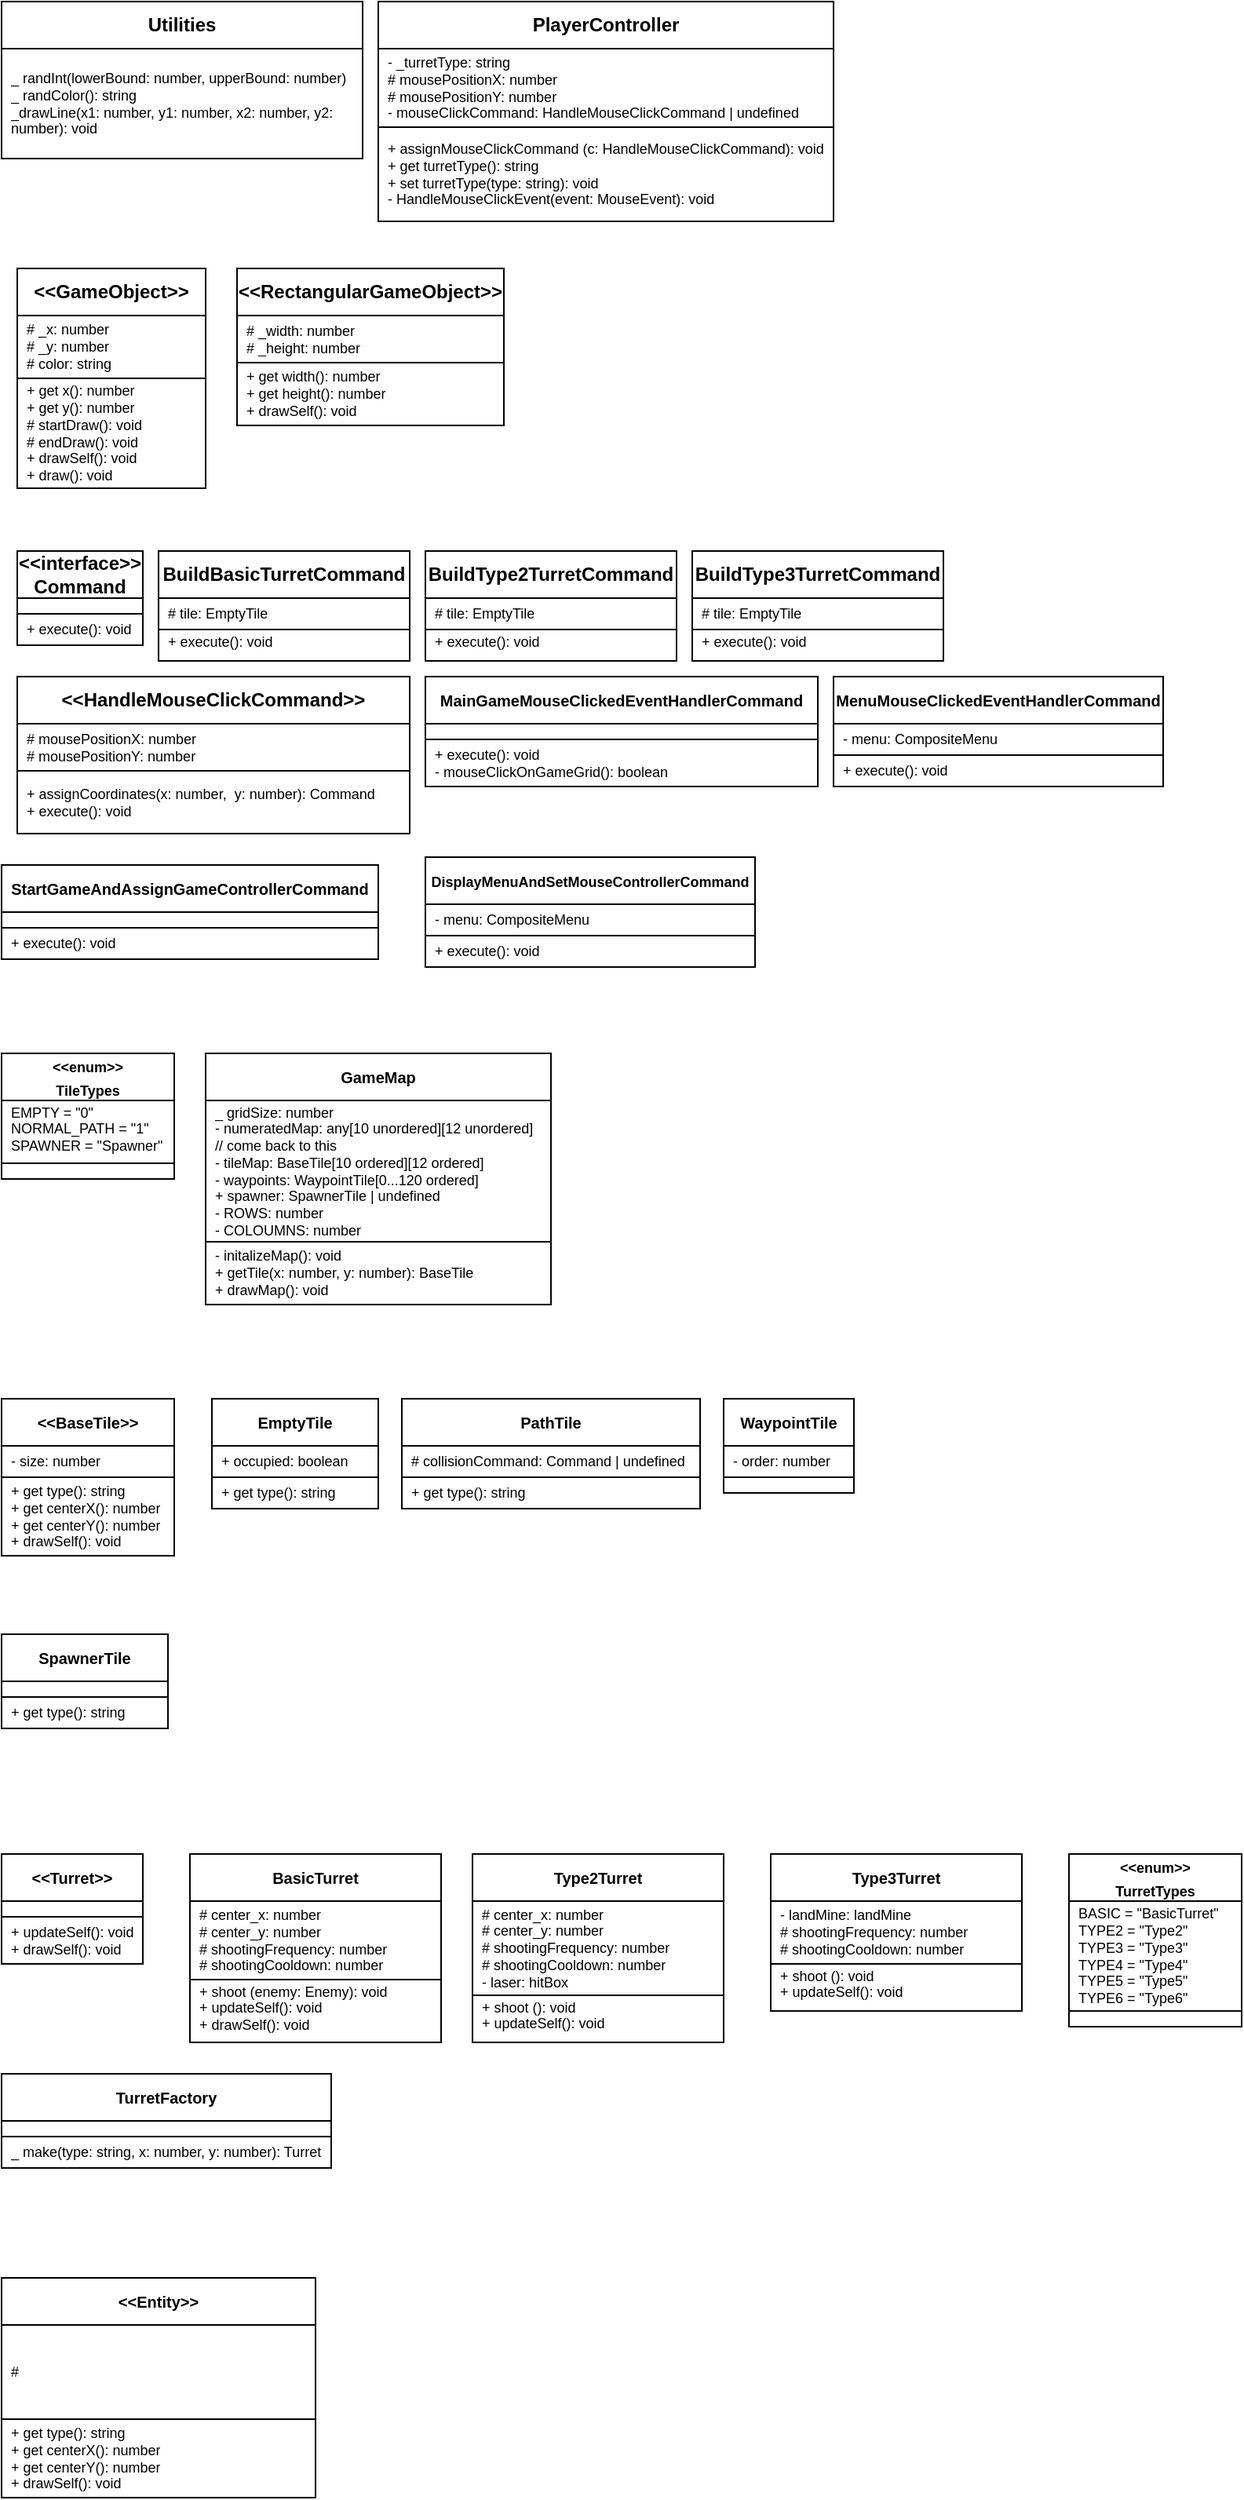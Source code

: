 <mxfile version="24.4.13" type="github">
  <diagram id="C5RBs43oDa-KdzZeNtuy" name="Page-1">
    <mxGraphModel dx="499" dy="335" grid="1" gridSize="10" guides="1" tooltips="1" connect="1" arrows="1" fold="1" page="1" pageScale="1" pageWidth="827" pageHeight="1169" math="0" shadow="0">
      <root>
        <mxCell id="WIyWlLk6GJQsqaUBKTNV-0" />
        <mxCell id="WIyWlLk6GJQsqaUBKTNV-1" parent="WIyWlLk6GJQsqaUBKTNV-0" />
        <mxCell id="nmplx2eTbTqheiYbTbKr-4" value="&lt;b&gt;Utilities&lt;/b&gt;" style="swimlane;fontStyle=0;childLayout=stackLayout;horizontal=1;startSize=30;horizontalStack=0;resizeParent=1;resizeParentMax=0;resizeLast=0;collapsible=1;marginBottom=0;whiteSpace=wrap;html=1;" parent="WIyWlLk6GJQsqaUBKTNV-1" vertex="1">
          <mxGeometry x="10" y="20" width="230" height="100" as="geometry" />
        </mxCell>
        <mxCell id="nmplx2eTbTqheiYbTbKr-5" value="&lt;font style=&quot;font-size: 9px;&quot;&gt;_ randInt(lowerBound: number, upperBound: number)&lt;/font&gt;&lt;div style=&quot;font-size: 9px;&quot;&gt;&lt;span style=&quot;background-color: initial;&quot;&gt;_ randColor(): string&lt;/span&gt;&lt;br&gt;&lt;/div&gt;&lt;div style=&quot;font-size: 9px;&quot;&gt;&lt;span style=&quot;background-color: initial;&quot;&gt;_drawLine(x1: number, y1: number, x2: number, y2: number): void&lt;/span&gt;&lt;br&gt;&lt;/div&gt;" style="text;strokeColor=default;fillColor=none;align=left;verticalAlign=middle;spacingLeft=4;spacingRight=4;overflow=hidden;points=[[0,0.5],[1,0.5]];portConstraint=eastwest;rotatable=0;whiteSpace=wrap;html=1;fontSize=9;" parent="nmplx2eTbTqheiYbTbKr-4" vertex="1">
          <mxGeometry y="30" width="230" height="70" as="geometry" />
        </mxCell>
        <mxCell id="m4h3JnIYARC9iQP8_ybU-0" value="&lt;b&gt;PlayerController&lt;/b&gt;" style="swimlane;fontStyle=0;childLayout=stackLayout;horizontal=1;startSize=30;horizontalStack=0;resizeParent=1;resizeParentMax=0;resizeLast=0;collapsible=1;marginBottom=0;whiteSpace=wrap;html=1;" parent="WIyWlLk6GJQsqaUBKTNV-1" vertex="1">
          <mxGeometry x="250" y="20" width="290" height="140" as="geometry" />
        </mxCell>
        <mxCell id="m4h3JnIYARC9iQP8_ybU-1" value="&lt;font style=&quot;font-size: 9px;&quot;&gt;- _turretType: string&lt;/font&gt;&lt;div style=&quot;font-size: 9px;&quot;&gt;&lt;span style=&quot;background-color: initial;&quot;&gt;# mousePositionX: number&lt;/span&gt;&lt;br&gt;&lt;/div&gt;&lt;div style=&quot;font-size: 9px;&quot;&gt;&lt;span style=&quot;background-color: initial;&quot;&gt;# mousePositionY: number&lt;/span&gt;&lt;br&gt;&lt;/div&gt;&lt;div style=&quot;font-size: 9px;&quot;&gt;&lt;span style=&quot;background-color: initial;&quot;&gt;- mouseClickCommand: HandleMouseClickCommand | undefined&lt;/span&gt;&lt;br&gt;&lt;/div&gt;" style="text;strokeColor=default;fillColor=none;align=left;verticalAlign=middle;spacingLeft=4;spacingRight=4;overflow=hidden;points=[[0,0.5],[1,0.5]];portConstraint=eastwest;rotatable=0;whiteSpace=wrap;html=1;fontSize=9;" parent="m4h3JnIYARC9iQP8_ybU-0" vertex="1">
          <mxGeometry y="30" width="290" height="50" as="geometry" />
        </mxCell>
        <mxCell id="m4h3JnIYARC9iQP8_ybU-2" value="+ assignMouseClickCommand (c: HandleMouseClickCommand): void&lt;div&gt;&lt;span style=&quot;background-color: initial;&quot;&gt;+ get turretType(): string&lt;/span&gt;&lt;br&gt;&lt;/div&gt;&lt;div&gt;+ set turretType(type: string): void&lt;/div&gt;&lt;div&gt;- HandleMouseClickEvent(event: MouseEvent): void&lt;/div&gt;" style="text;strokeColor=none;fillColor=none;align=left;verticalAlign=middle;spacingLeft=4;spacingRight=4;overflow=hidden;points=[[0,0.5],[1,0.5]];portConstraint=eastwest;rotatable=0;whiteSpace=wrap;html=1;fontSize=9;" parent="m4h3JnIYARC9iQP8_ybU-0" vertex="1">
          <mxGeometry y="80" width="290" height="60" as="geometry" />
        </mxCell>
        <mxCell id="m4h3JnIYARC9iQP8_ybU-4" value="&lt;b&gt;&amp;lt;&amp;lt;GameObject&amp;gt;&amp;gt;&lt;/b&gt;" style="swimlane;fontStyle=0;childLayout=stackLayout;horizontal=1;startSize=30;horizontalStack=0;resizeParent=1;resizeParentMax=0;resizeLast=0;collapsible=1;marginBottom=0;whiteSpace=wrap;html=1;" parent="WIyWlLk6GJQsqaUBKTNV-1" vertex="1">
          <mxGeometry x="20" y="190" width="120" height="140" as="geometry" />
        </mxCell>
        <mxCell id="m4h3JnIYARC9iQP8_ybU-5" value="&lt;div style=&quot;font-size: 9px;&quot;&gt;# _x: number&lt;/div&gt;&lt;div style=&quot;font-size: 9px;&quot;&gt;# _y: number&lt;/div&gt;&lt;div style=&quot;font-size: 9px;&quot;&gt;# color: string&lt;/div&gt;" style="text;strokeColor=default;fillColor=none;align=left;verticalAlign=middle;spacingLeft=4;spacingRight=4;overflow=hidden;points=[[0,0.5],[1,0.5]];portConstraint=eastwest;rotatable=0;whiteSpace=wrap;html=1;fontSize=9;" parent="m4h3JnIYARC9iQP8_ybU-4" vertex="1">
          <mxGeometry y="30" width="120" height="40" as="geometry" />
        </mxCell>
        <mxCell id="m4h3JnIYARC9iQP8_ybU-6" value="+ get x(): number&lt;div&gt;+ get y(): number&lt;/div&gt;&lt;div&gt;# startDraw(): void&lt;/div&gt;&lt;div&gt;# endDraw(): void&lt;/div&gt;&lt;div&gt;+ drawSelf(): void&lt;/div&gt;&lt;div&gt;+ draw(): void&lt;/div&gt;" style="text;strokeColor=none;fillColor=none;align=left;verticalAlign=middle;spacingLeft=4;spacingRight=4;overflow=hidden;points=[[0,0.5],[1,0.5]];portConstraint=eastwest;rotatable=0;whiteSpace=wrap;html=1;fontSize=9;" parent="m4h3JnIYARC9iQP8_ybU-4" vertex="1">
          <mxGeometry y="70" width="120" height="70" as="geometry" />
        </mxCell>
        <mxCell id="m4h3JnIYARC9iQP8_ybU-7" value="&lt;b&gt;&amp;lt;&amp;lt;RectangularGameObject&amp;gt;&amp;gt;&lt;/b&gt;" style="swimlane;fontStyle=0;childLayout=stackLayout;horizontal=1;startSize=30;horizontalStack=0;resizeParent=1;resizeParentMax=0;resizeLast=0;collapsible=1;marginBottom=0;whiteSpace=wrap;html=1;" parent="WIyWlLk6GJQsqaUBKTNV-1" vertex="1">
          <mxGeometry x="160" y="190" width="170" height="100" as="geometry" />
        </mxCell>
        <mxCell id="m4h3JnIYARC9iQP8_ybU-8" value="&lt;div style=&quot;font-size: 9px;&quot;&gt;&lt;span style=&quot;background-color: initial;&quot;&gt;# _width: number&lt;/span&gt;&lt;br&gt;&lt;/div&gt;&lt;div style=&quot;font-size: 9px;&quot;&gt;# _height: number&lt;/div&gt;" style="text;strokeColor=default;fillColor=none;align=left;verticalAlign=middle;spacingLeft=4;spacingRight=4;overflow=hidden;points=[[0,0.5],[1,0.5]];portConstraint=eastwest;rotatable=0;whiteSpace=wrap;html=1;fontSize=9;" parent="m4h3JnIYARC9iQP8_ybU-7" vertex="1">
          <mxGeometry y="30" width="170" height="30" as="geometry" />
        </mxCell>
        <mxCell id="m4h3JnIYARC9iQP8_ybU-9" value="+ get width(): number&lt;div&gt;+ get height(): number&lt;/div&gt;&lt;div&gt;+ drawSelf(): void&lt;/div&gt;" style="text;strokeColor=none;fillColor=none;align=left;verticalAlign=middle;spacingLeft=4;spacingRight=4;overflow=hidden;points=[[0,0.5],[1,0.5]];portConstraint=eastwest;rotatable=0;whiteSpace=wrap;html=1;fontSize=9;" parent="m4h3JnIYARC9iQP8_ybU-7" vertex="1">
          <mxGeometry y="60" width="170" height="40" as="geometry" />
        </mxCell>
        <mxCell id="m4h3JnIYARC9iQP8_ybU-17" value="&lt;b&gt;&amp;lt;&amp;lt;interface&amp;gt;&amp;gt;&lt;/b&gt;&lt;div&gt;&lt;b&gt;Command&lt;/b&gt;&lt;/div&gt;" style="swimlane;fontStyle=0;childLayout=stackLayout;horizontal=1;startSize=30;horizontalStack=0;resizeParent=1;resizeParentMax=0;resizeLast=0;collapsible=1;marginBottom=0;whiteSpace=wrap;html=1;" parent="WIyWlLk6GJQsqaUBKTNV-1" vertex="1">
          <mxGeometry x="20" y="370" width="80" height="60" as="geometry" />
        </mxCell>
        <mxCell id="m4h3JnIYARC9iQP8_ybU-18" value="" style="text;strokeColor=default;fillColor=none;align=left;verticalAlign=middle;spacingLeft=4;spacingRight=4;overflow=hidden;points=[[0,0.5],[1,0.5]];portConstraint=eastwest;rotatable=0;whiteSpace=wrap;html=1;fontSize=9;" parent="m4h3JnIYARC9iQP8_ybU-17" vertex="1">
          <mxGeometry y="30" width="80" height="10" as="geometry" />
        </mxCell>
        <mxCell id="m4h3JnIYARC9iQP8_ybU-19" value="+ execute(): void" style="text;strokeColor=none;fillColor=none;align=left;verticalAlign=middle;spacingLeft=4;spacingRight=4;overflow=hidden;points=[[0,0.5],[1,0.5]];portConstraint=eastwest;rotatable=0;whiteSpace=wrap;html=1;fontSize=9;" parent="m4h3JnIYARC9iQP8_ybU-17" vertex="1">
          <mxGeometry y="40" width="80" height="20" as="geometry" />
        </mxCell>
        <mxCell id="m4h3JnIYARC9iQP8_ybU-20" value="&lt;b&gt;BuildBasicTurretCommand&lt;/b&gt;" style="swimlane;fontStyle=0;childLayout=stackLayout;horizontal=1;startSize=30;horizontalStack=0;resizeParent=1;resizeParentMax=0;resizeLast=0;collapsible=1;marginBottom=0;whiteSpace=wrap;html=1;" parent="WIyWlLk6GJQsqaUBKTNV-1" vertex="1">
          <mxGeometry x="110" y="370" width="160" height="70" as="geometry" />
        </mxCell>
        <mxCell id="m4h3JnIYARC9iQP8_ybU-21" value="&lt;div style=&quot;font-size: 9px;&quot;&gt;# tile: EmptyTile&lt;/div&gt;" style="text;strokeColor=default;fillColor=none;align=left;verticalAlign=middle;spacingLeft=4;spacingRight=4;overflow=hidden;points=[[0,0.5],[1,0.5]];portConstraint=eastwest;rotatable=0;whiteSpace=wrap;html=1;fontSize=9;" parent="m4h3JnIYARC9iQP8_ybU-20" vertex="1">
          <mxGeometry y="30" width="160" height="20" as="geometry" />
        </mxCell>
        <mxCell id="m4h3JnIYARC9iQP8_ybU-22" value="+ execute(): void&lt;div&gt;&lt;br&gt;&lt;/div&gt;" style="text;strokeColor=none;fillColor=none;align=left;verticalAlign=middle;spacingLeft=4;spacingRight=4;overflow=hidden;points=[[0,0.5],[1,0.5]];portConstraint=eastwest;rotatable=0;whiteSpace=wrap;html=1;fontSize=9;" parent="m4h3JnIYARC9iQP8_ybU-20" vertex="1">
          <mxGeometry y="50" width="160" height="20" as="geometry" />
        </mxCell>
        <mxCell id="m4h3JnIYARC9iQP8_ybU-23" value="&lt;b&gt;BuildType2TurretCommand&lt;/b&gt;" style="swimlane;fontStyle=0;childLayout=stackLayout;horizontal=1;startSize=30;horizontalStack=0;resizeParent=1;resizeParentMax=0;resizeLast=0;collapsible=1;marginBottom=0;whiteSpace=wrap;html=1;" parent="WIyWlLk6GJQsqaUBKTNV-1" vertex="1">
          <mxGeometry x="280" y="370" width="160" height="70" as="geometry" />
        </mxCell>
        <mxCell id="m4h3JnIYARC9iQP8_ybU-24" value="&lt;div style=&quot;font-size: 9px;&quot;&gt;# tile: EmptyTile&lt;/div&gt;" style="text;strokeColor=default;fillColor=none;align=left;verticalAlign=middle;spacingLeft=4;spacingRight=4;overflow=hidden;points=[[0,0.5],[1,0.5]];portConstraint=eastwest;rotatable=0;whiteSpace=wrap;html=1;fontSize=9;" parent="m4h3JnIYARC9iQP8_ybU-23" vertex="1">
          <mxGeometry y="30" width="160" height="20" as="geometry" />
        </mxCell>
        <mxCell id="m4h3JnIYARC9iQP8_ybU-25" value="+ execute(): void&lt;div&gt;&lt;br&gt;&lt;/div&gt;" style="text;strokeColor=none;fillColor=none;align=left;verticalAlign=middle;spacingLeft=4;spacingRight=4;overflow=hidden;points=[[0,0.5],[1,0.5]];portConstraint=eastwest;rotatable=0;whiteSpace=wrap;html=1;fontSize=9;" parent="m4h3JnIYARC9iQP8_ybU-23" vertex="1">
          <mxGeometry y="50" width="160" height="20" as="geometry" />
        </mxCell>
        <mxCell id="m4h3JnIYARC9iQP8_ybU-26" value="&lt;b&gt;BuildType3TurretCommand&lt;/b&gt;" style="swimlane;fontStyle=0;childLayout=stackLayout;horizontal=1;startSize=30;horizontalStack=0;resizeParent=1;resizeParentMax=0;resizeLast=0;collapsible=1;marginBottom=0;whiteSpace=wrap;html=1;" parent="WIyWlLk6GJQsqaUBKTNV-1" vertex="1">
          <mxGeometry x="450" y="370" width="160" height="70" as="geometry" />
        </mxCell>
        <mxCell id="m4h3JnIYARC9iQP8_ybU-27" value="&lt;div style=&quot;font-size: 9px;&quot;&gt;# tile: EmptyTile&lt;/div&gt;" style="text;strokeColor=default;fillColor=none;align=left;verticalAlign=middle;spacingLeft=4;spacingRight=4;overflow=hidden;points=[[0,0.5],[1,0.5]];portConstraint=eastwest;rotatable=0;whiteSpace=wrap;html=1;fontSize=9;" parent="m4h3JnIYARC9iQP8_ybU-26" vertex="1">
          <mxGeometry y="30" width="160" height="20" as="geometry" />
        </mxCell>
        <mxCell id="m4h3JnIYARC9iQP8_ybU-28" value="+ execute(): void&lt;div&gt;&lt;br&gt;&lt;/div&gt;" style="text;strokeColor=none;fillColor=none;align=left;verticalAlign=middle;spacingLeft=4;spacingRight=4;overflow=hidden;points=[[0,0.5],[1,0.5]];portConstraint=eastwest;rotatable=0;whiteSpace=wrap;html=1;fontSize=9;" parent="m4h3JnIYARC9iQP8_ybU-26" vertex="1">
          <mxGeometry y="50" width="160" height="20" as="geometry" />
        </mxCell>
        <mxCell id="m4h3JnIYARC9iQP8_ybU-29" value="&lt;b&gt;&amp;lt;&amp;lt;HandleMouseClickCommand&amp;gt;&amp;gt;&lt;/b&gt;" style="swimlane;fontStyle=0;childLayout=stackLayout;horizontal=1;startSize=30;horizontalStack=0;resizeParent=1;resizeParentMax=0;resizeLast=0;collapsible=1;marginBottom=0;whiteSpace=wrap;html=1;" parent="WIyWlLk6GJQsqaUBKTNV-1" vertex="1">
          <mxGeometry x="20" y="450" width="250" height="100" as="geometry" />
        </mxCell>
        <mxCell id="m4h3JnIYARC9iQP8_ybU-30" value="&lt;div style=&quot;font-size: 9px;&quot;&gt;# mousePositionX: number&lt;/div&gt;&lt;div style=&quot;font-size: 9px;&quot;&gt;# mousePositionY: number&lt;/div&gt;" style="text;strokeColor=default;fillColor=none;align=left;verticalAlign=middle;spacingLeft=4;spacingRight=4;overflow=hidden;points=[[0,0.5],[1,0.5]];portConstraint=eastwest;rotatable=0;whiteSpace=wrap;html=1;fontSize=9;" parent="m4h3JnIYARC9iQP8_ybU-29" vertex="1">
          <mxGeometry y="30" width="250" height="30" as="geometry" />
        </mxCell>
        <mxCell id="m4h3JnIYARC9iQP8_ybU-31" value="&lt;div&gt;+ assignCoordinates(x: number,&amp;nbsp; y: number): Command&lt;/div&gt;+ execute(): void" style="text;strokeColor=none;fillColor=none;align=left;verticalAlign=middle;spacingLeft=4;spacingRight=4;overflow=hidden;points=[[0,0.5],[1,0.5]];portConstraint=eastwest;rotatable=0;whiteSpace=wrap;html=1;fontSize=9;" parent="m4h3JnIYARC9iQP8_ybU-29" vertex="1">
          <mxGeometry y="60" width="250" height="40" as="geometry" />
        </mxCell>
        <mxCell id="m4h3JnIYARC9iQP8_ybU-32" value="&lt;font style=&quot;font-size: 10px;&quot;&gt;&lt;b&gt;MainGameMouseClickedEventHandlerCommand&lt;/b&gt;&lt;/font&gt;" style="swimlane;fontStyle=0;childLayout=stackLayout;horizontal=1;startSize=30;horizontalStack=0;resizeParent=1;resizeParentMax=0;resizeLast=0;collapsible=1;marginBottom=0;whiteSpace=wrap;html=1;" parent="WIyWlLk6GJQsqaUBKTNV-1" vertex="1">
          <mxGeometry x="280" y="450" width="250" height="70" as="geometry" />
        </mxCell>
        <mxCell id="m4h3JnIYARC9iQP8_ybU-33" value="&lt;div style=&quot;font-size: 9px;&quot;&gt;&lt;br&gt;&lt;/div&gt;" style="text;strokeColor=default;fillColor=none;align=left;verticalAlign=middle;spacingLeft=4;spacingRight=4;overflow=hidden;points=[[0,0.5],[1,0.5]];portConstraint=eastwest;rotatable=0;whiteSpace=wrap;html=1;fontSize=9;" parent="m4h3JnIYARC9iQP8_ybU-32" vertex="1">
          <mxGeometry y="30" width="250" height="10" as="geometry" />
        </mxCell>
        <mxCell id="m4h3JnIYARC9iQP8_ybU-34" value="&lt;div&gt;&lt;span style=&quot;background-color: initial;&quot;&gt;+ execute(): void&lt;/span&gt;&lt;br&gt;&lt;/div&gt;&lt;div&gt;&lt;span style=&quot;background-color: initial;&quot;&gt;- mouseClickOnGameGrid(): boolean&lt;/span&gt;&lt;/div&gt;" style="text;strokeColor=none;fillColor=none;align=left;verticalAlign=middle;spacingLeft=4;spacingRight=4;overflow=hidden;points=[[0,0.5],[1,0.5]];portConstraint=eastwest;rotatable=0;whiteSpace=wrap;html=1;fontSize=9;" parent="m4h3JnIYARC9iQP8_ybU-32" vertex="1">
          <mxGeometry y="40" width="250" height="30" as="geometry" />
        </mxCell>
        <mxCell id="m4h3JnIYARC9iQP8_ybU-35" value="&lt;font style=&quot;font-size: 10px;&quot;&gt;&lt;b&gt;MenuMouseClickedEventHandlerCommand&lt;/b&gt;&lt;/font&gt;" style="swimlane;fontStyle=0;childLayout=stackLayout;horizontal=1;startSize=30;horizontalStack=0;resizeParent=1;resizeParentMax=0;resizeLast=0;collapsible=1;marginBottom=0;whiteSpace=wrap;html=1;" parent="WIyWlLk6GJQsqaUBKTNV-1" vertex="1">
          <mxGeometry x="540" y="450" width="210" height="70" as="geometry" />
        </mxCell>
        <mxCell id="m4h3JnIYARC9iQP8_ybU-36" value="- menu: CompositeMenu" style="text;strokeColor=default;fillColor=none;align=left;verticalAlign=middle;spacingLeft=4;spacingRight=4;overflow=hidden;points=[[0,0.5],[1,0.5]];portConstraint=eastwest;rotatable=0;whiteSpace=wrap;html=1;fontSize=9;" parent="m4h3JnIYARC9iQP8_ybU-35" vertex="1">
          <mxGeometry y="30" width="210" height="20" as="geometry" />
        </mxCell>
        <mxCell id="m4h3JnIYARC9iQP8_ybU-37" value="&lt;div&gt;&lt;span style=&quot;background-color: initial;&quot;&gt;+ execute(): void&lt;/span&gt;&lt;/div&gt;" style="text;strokeColor=none;fillColor=none;align=left;verticalAlign=middle;spacingLeft=4;spacingRight=4;overflow=hidden;points=[[0,0.5],[1,0.5]];portConstraint=eastwest;rotatable=0;whiteSpace=wrap;html=1;fontSize=9;" parent="m4h3JnIYARC9iQP8_ybU-35" vertex="1">
          <mxGeometry y="50" width="210" height="20" as="geometry" />
        </mxCell>
        <mxCell id="m4h3JnIYARC9iQP8_ybU-38" value="&lt;font style=&quot;font-size: 10px;&quot;&gt;&lt;b&gt;StartGameAndAssignGameControllerCommand&lt;/b&gt;&lt;/font&gt;" style="swimlane;fontStyle=0;childLayout=stackLayout;horizontal=1;startSize=30;horizontalStack=0;resizeParent=1;resizeParentMax=0;resizeLast=0;collapsible=1;marginBottom=0;whiteSpace=wrap;html=1;" parent="WIyWlLk6GJQsqaUBKTNV-1" vertex="1">
          <mxGeometry x="10" y="570" width="240" height="60" as="geometry" />
        </mxCell>
        <mxCell id="m4h3JnIYARC9iQP8_ybU-39" value="&lt;div style=&quot;font-size: 9px;&quot;&gt;&lt;br&gt;&lt;/div&gt;" style="text;strokeColor=default;fillColor=none;align=left;verticalAlign=middle;spacingLeft=4;spacingRight=4;overflow=hidden;points=[[0,0.5],[1,0.5]];portConstraint=eastwest;rotatable=0;whiteSpace=wrap;html=1;fontSize=9;" parent="m4h3JnIYARC9iQP8_ybU-38" vertex="1">
          <mxGeometry y="30" width="240" height="10" as="geometry" />
        </mxCell>
        <mxCell id="m4h3JnIYARC9iQP8_ybU-40" value="+ execute(): void&lt;div&gt;&lt;/div&gt;" style="text;strokeColor=none;fillColor=none;align=left;verticalAlign=middle;spacingLeft=4;spacingRight=4;overflow=hidden;points=[[0,0.5],[1,0.5]];portConstraint=eastwest;rotatable=0;whiteSpace=wrap;html=1;fontSize=9;" parent="m4h3JnIYARC9iQP8_ybU-38" vertex="1">
          <mxGeometry y="40" width="240" height="20" as="geometry" />
        </mxCell>
        <mxCell id="m4h3JnIYARC9iQP8_ybU-41" value="&lt;div&gt;&lt;div&gt;&lt;font style=&quot;font-size: 9px;&quot;&gt;&lt;b&gt;DisplayMenuAndSetMouseControllerCommand&lt;/b&gt;&lt;/font&gt;&lt;br&gt;&lt;/div&gt;&lt;/div&gt;" style="swimlane;fontStyle=0;childLayout=stackLayout;horizontal=1;startSize=30;horizontalStack=0;resizeParent=1;resizeParentMax=0;resizeLast=0;collapsible=1;marginBottom=0;whiteSpace=wrap;html=1;" parent="WIyWlLk6GJQsqaUBKTNV-1" vertex="1">
          <mxGeometry x="280" y="565" width="210" height="70" as="geometry" />
        </mxCell>
        <mxCell id="m4h3JnIYARC9iQP8_ybU-42" value="&lt;div style=&quot;font-size: 9px;&quot;&gt;- menu: CompositeMenu&lt;/div&gt;" style="text;strokeColor=default;fillColor=none;align=left;verticalAlign=middle;spacingLeft=4;spacingRight=4;overflow=hidden;points=[[0,0.5],[1,0.5]];portConstraint=eastwest;rotatable=0;whiteSpace=wrap;html=1;fontSize=9;" parent="m4h3JnIYARC9iQP8_ybU-41" vertex="1">
          <mxGeometry y="30" width="210" height="20" as="geometry" />
        </mxCell>
        <mxCell id="m4h3JnIYARC9iQP8_ybU-43" value="+ execute(): void&lt;div&gt;&lt;/div&gt;" style="text;strokeColor=none;fillColor=none;align=left;verticalAlign=middle;spacingLeft=4;spacingRight=4;overflow=hidden;points=[[0,0.5],[1,0.5]];portConstraint=eastwest;rotatable=0;whiteSpace=wrap;html=1;fontSize=9;" parent="m4h3JnIYARC9iQP8_ybU-41" vertex="1">
          <mxGeometry y="50" width="210" height="20" as="geometry" />
        </mxCell>
        <mxCell id="jiW3LwuiQ04zRzcegSt--1" value="&lt;div&gt;&lt;div&gt;&lt;font style=&quot;font-size: 9px;&quot;&gt;&lt;b&gt;&amp;lt;&amp;lt;enum&amp;gt;&amp;gt;&lt;/b&gt;&lt;/font&gt;&lt;br&gt;&lt;/div&gt;&lt;/div&gt;&lt;div&gt;&lt;font style=&quot;font-size: 9px;&quot;&gt;&lt;b&gt;TileTypes&lt;/b&gt;&lt;/font&gt;&lt;/div&gt;" style="swimlane;fontStyle=0;childLayout=stackLayout;horizontal=1;startSize=30;horizontalStack=0;resizeParent=1;resizeParentMax=0;resizeLast=0;collapsible=1;marginBottom=0;whiteSpace=wrap;html=1;" parent="WIyWlLk6GJQsqaUBKTNV-1" vertex="1">
          <mxGeometry x="10" y="690" width="110" height="80" as="geometry" />
        </mxCell>
        <mxCell id="jiW3LwuiQ04zRzcegSt--2" value="EMPTY = &quot;0&quot;&lt;div&gt;NORMAL_PATH = &quot;1&quot;&lt;/div&gt;&lt;div&gt;SPAWNER = &quot;Spawner&quot;&lt;br&gt;&lt;div&gt;&lt;div&gt;&lt;div&gt;&lt;br&gt;&lt;/div&gt;&lt;/div&gt;&lt;/div&gt;&lt;/div&gt;" style="text;strokeColor=default;fillColor=none;align=left;verticalAlign=middle;spacingLeft=4;spacingRight=4;overflow=hidden;points=[[0,0.5],[1,0.5]];portConstraint=eastwest;rotatable=0;whiteSpace=wrap;html=1;fontSize=9;" parent="jiW3LwuiQ04zRzcegSt--1" vertex="1">
          <mxGeometry y="30" width="110" height="40" as="geometry" />
        </mxCell>
        <mxCell id="jiW3LwuiQ04zRzcegSt--3" value="&lt;div&gt;&lt;/div&gt;" style="text;strokeColor=none;fillColor=none;align=left;verticalAlign=middle;spacingLeft=4;spacingRight=4;overflow=hidden;points=[[0,0.5],[1,0.5]];portConstraint=eastwest;rotatable=0;whiteSpace=wrap;html=1;fontSize=9;" parent="jiW3LwuiQ04zRzcegSt--1" vertex="1">
          <mxGeometry y="70" width="110" height="10" as="geometry" />
        </mxCell>
        <mxCell id="jiW3LwuiQ04zRzcegSt--4" value="&lt;font style=&quot;font-size: 10px;&quot;&gt;&lt;b&gt;GameMap&lt;/b&gt;&lt;/font&gt;" style="swimlane;fontStyle=0;childLayout=stackLayout;horizontal=1;startSize=30;horizontalStack=0;resizeParent=1;resizeParentMax=0;resizeLast=0;collapsible=1;marginBottom=0;whiteSpace=wrap;html=1;" parent="WIyWlLk6GJQsqaUBKTNV-1" vertex="1">
          <mxGeometry x="140" y="690" width="220" height="160" as="geometry" />
        </mxCell>
        <mxCell id="jiW3LwuiQ04zRzcegSt--5" value="&lt;div style=&quot;font-size: 9px;&quot;&gt;_ gridSize: number&lt;/div&gt;&lt;div style=&quot;font-size: 9px;&quot;&gt;- numeratedMap: any[10 unordered][12 unordered] // come back to this&lt;/div&gt;&lt;div style=&quot;font-size: 9px;&quot;&gt;- tileMap: BaseTile&lt;span style=&quot;background-color: initial;&quot;&gt;[10 ordered][12 ordered]&lt;/span&gt;&lt;/div&gt;&lt;div style=&quot;font-size: 9px;&quot;&gt;&lt;span style=&quot;background-color: initial;&quot;&gt;- waypoints: WaypointTile[0...120 ordered]&lt;/span&gt;&lt;/div&gt;&lt;div style=&quot;font-size: 9px;&quot;&gt;+ spawner: SpawnerTile | undefined&lt;/div&gt;&lt;div style=&quot;font-size: 9px;&quot;&gt;- ROWS: number&lt;/div&gt;&lt;div style=&quot;font-size: 9px;&quot;&gt;- COLOUMNS: number&lt;/div&gt;&lt;div style=&quot;font-size: 9px;&quot;&gt;&lt;span style=&quot;background-color: initial;&quot;&gt;&lt;br&gt;&lt;/span&gt;&lt;/div&gt;" style="text;strokeColor=default;fillColor=none;align=left;verticalAlign=middle;spacingLeft=4;spacingRight=4;overflow=hidden;points=[[0,0.5],[1,0.5]];portConstraint=eastwest;rotatable=0;whiteSpace=wrap;html=1;fontSize=9;" parent="jiW3LwuiQ04zRzcegSt--4" vertex="1">
          <mxGeometry y="30" width="220" height="90" as="geometry" />
        </mxCell>
        <mxCell id="jiW3LwuiQ04zRzcegSt--6" value="&lt;div&gt;&lt;span style=&quot;background-color: initial;&quot;&gt;- initalizeMap(): void&lt;/span&gt;&lt;br&gt;&lt;/div&gt;&lt;div&gt;+ getTile(x: number, y: number): BaseTile&lt;/div&gt;&lt;div&gt;+ drawMap(): void&lt;/div&gt;&lt;div&gt;&lt;/div&gt;" style="text;strokeColor=none;fillColor=none;align=left;verticalAlign=middle;spacingLeft=4;spacingRight=4;overflow=hidden;points=[[0,0.5],[1,0.5]];portConstraint=eastwest;rotatable=0;whiteSpace=wrap;html=1;fontSize=9;" parent="jiW3LwuiQ04zRzcegSt--4" vertex="1">
          <mxGeometry y="120" width="220" height="40" as="geometry" />
        </mxCell>
        <mxCell id="ufcKAMKwuoXVVG3p7ZwG-0" value="&lt;div&gt;&lt;div&gt;&lt;font size=&quot;1&quot;&gt;&lt;b&gt;&amp;lt;&amp;lt;BaseTile&amp;gt;&amp;gt;&lt;/b&gt;&lt;/font&gt;&lt;/div&gt;&lt;/div&gt;" style="swimlane;fontStyle=0;childLayout=stackLayout;horizontal=1;startSize=30;horizontalStack=0;resizeParent=1;resizeParentMax=0;resizeLast=0;collapsible=1;marginBottom=0;whiteSpace=wrap;html=1;" parent="WIyWlLk6GJQsqaUBKTNV-1" vertex="1">
          <mxGeometry x="10" y="910" width="110" height="100" as="geometry" />
        </mxCell>
        <mxCell id="ufcKAMKwuoXVVG3p7ZwG-1" value="&lt;div&gt;&lt;div&gt;&lt;div&gt;&lt;div&gt;- size: number&lt;/div&gt;&lt;/div&gt;&lt;/div&gt;&lt;/div&gt;" style="text;strokeColor=default;fillColor=none;align=left;verticalAlign=middle;spacingLeft=4;spacingRight=4;overflow=hidden;points=[[0,0.5],[1,0.5]];portConstraint=eastwest;rotatable=0;whiteSpace=wrap;html=1;fontSize=9;" parent="ufcKAMKwuoXVVG3p7ZwG-0" vertex="1">
          <mxGeometry y="30" width="110" height="20" as="geometry" />
        </mxCell>
        <mxCell id="ufcKAMKwuoXVVG3p7ZwG-2" value="+ get type(): string&lt;div&gt;&lt;/div&gt;&lt;div&gt;+ get centerX(): number&lt;/div&gt;&lt;div&gt;+ get centerY(): number&lt;/div&gt;&lt;div&gt;+ drawSelf(): void&lt;/div&gt;" style="text;strokeColor=none;fillColor=none;align=left;verticalAlign=middle;spacingLeft=4;spacingRight=4;overflow=hidden;points=[[0,0.5],[1,0.5]];portConstraint=eastwest;rotatable=0;whiteSpace=wrap;html=1;fontSize=9;" parent="ufcKAMKwuoXVVG3p7ZwG-0" vertex="1">
          <mxGeometry y="50" width="110" height="50" as="geometry" />
        </mxCell>
        <mxCell id="ufcKAMKwuoXVVG3p7ZwG-3" value="&lt;div&gt;&lt;div&gt;&lt;font size=&quot;1&quot;&gt;&lt;b&gt;EmptyTile&lt;/b&gt;&lt;/font&gt;&lt;/div&gt;&lt;/div&gt;" style="swimlane;fontStyle=0;childLayout=stackLayout;horizontal=1;startSize=30;horizontalStack=0;resizeParent=1;resizeParentMax=0;resizeLast=0;collapsible=1;marginBottom=0;whiteSpace=wrap;html=1;" parent="WIyWlLk6GJQsqaUBKTNV-1" vertex="1">
          <mxGeometry x="144" y="910" width="106" height="70" as="geometry" />
        </mxCell>
        <mxCell id="ufcKAMKwuoXVVG3p7ZwG-4" value="&lt;div&gt;&lt;div&gt;&lt;div&gt;&lt;div&gt;+ occupied: boolean&lt;/div&gt;&lt;/div&gt;&lt;/div&gt;&lt;/div&gt;" style="text;strokeColor=default;fillColor=none;align=left;verticalAlign=middle;spacingLeft=4;spacingRight=4;overflow=hidden;points=[[0,0.5],[1,0.5]];portConstraint=eastwest;rotatable=0;whiteSpace=wrap;html=1;fontSize=9;" parent="ufcKAMKwuoXVVG3p7ZwG-3" vertex="1">
          <mxGeometry y="30" width="106" height="20" as="geometry" />
        </mxCell>
        <mxCell id="ufcKAMKwuoXVVG3p7ZwG-5" value="+ get type(): string&lt;span style=&quot;white-space: pre;&quot;&gt;&#x9;&lt;/span&gt;" style="text;strokeColor=none;fillColor=none;align=left;verticalAlign=middle;spacingLeft=4;spacingRight=4;overflow=hidden;points=[[0,0.5],[1,0.5]];portConstraint=eastwest;rotatable=0;whiteSpace=wrap;html=1;fontSize=9;" parent="ufcKAMKwuoXVVG3p7ZwG-3" vertex="1">
          <mxGeometry y="50" width="106" height="20" as="geometry" />
        </mxCell>
        <mxCell id="ufcKAMKwuoXVVG3p7ZwG-6" value="&lt;div&gt;&lt;div&gt;&lt;font size=&quot;1&quot;&gt;&lt;b&gt;PathTile&lt;/b&gt;&lt;/font&gt;&lt;/div&gt;&lt;/div&gt;" style="swimlane;fontStyle=0;childLayout=stackLayout;horizontal=1;startSize=30;horizontalStack=0;resizeParent=1;resizeParentMax=0;resizeLast=0;collapsible=1;marginBottom=0;whiteSpace=wrap;html=1;" parent="WIyWlLk6GJQsqaUBKTNV-1" vertex="1">
          <mxGeometry x="265" y="910" width="190" height="70" as="geometry" />
        </mxCell>
        <mxCell id="ufcKAMKwuoXVVG3p7ZwG-7" value="&lt;div&gt;&lt;div&gt;&lt;div&gt;&lt;div&gt;# collisionCommand: Command | undefined&lt;/div&gt;&lt;/div&gt;&lt;/div&gt;&lt;/div&gt;" style="text;strokeColor=default;fillColor=none;align=left;verticalAlign=middle;spacingLeft=4;spacingRight=4;overflow=hidden;points=[[0,0.5],[1,0.5]];portConstraint=eastwest;rotatable=0;whiteSpace=wrap;html=1;fontSize=9;" parent="ufcKAMKwuoXVVG3p7ZwG-6" vertex="1">
          <mxGeometry y="30" width="190" height="20" as="geometry" />
        </mxCell>
        <mxCell id="ufcKAMKwuoXVVG3p7ZwG-8" value="+ get type(): string&lt;span style=&quot;white-space: pre;&quot;&gt;&#x9;&lt;/span&gt;" style="text;strokeColor=none;fillColor=none;align=left;verticalAlign=middle;spacingLeft=4;spacingRight=4;overflow=hidden;points=[[0,0.5],[1,0.5]];portConstraint=eastwest;rotatable=0;whiteSpace=wrap;html=1;fontSize=9;" parent="ufcKAMKwuoXVVG3p7ZwG-6" vertex="1">
          <mxGeometry y="50" width="190" height="20" as="geometry" />
        </mxCell>
        <mxCell id="ufcKAMKwuoXVVG3p7ZwG-9" value="&lt;div&gt;&lt;div&gt;&lt;font size=&quot;1&quot;&gt;&lt;b&gt;WaypointTile&lt;/b&gt;&lt;/font&gt;&lt;/div&gt;&lt;/div&gt;" style="swimlane;fontStyle=0;childLayout=stackLayout;horizontal=1;startSize=30;horizontalStack=0;resizeParent=1;resizeParentMax=0;resizeLast=0;collapsible=1;marginBottom=0;whiteSpace=wrap;html=1;" parent="WIyWlLk6GJQsqaUBKTNV-1" vertex="1">
          <mxGeometry x="470" y="910" width="83" height="60" as="geometry" />
        </mxCell>
        <mxCell id="ufcKAMKwuoXVVG3p7ZwG-10" value="- order: number" style="text;strokeColor=default;fillColor=none;align=left;verticalAlign=middle;spacingLeft=4;spacingRight=4;overflow=hidden;points=[[0,0.5],[1,0.5]];portConstraint=eastwest;rotatable=0;whiteSpace=wrap;html=1;fontSize=9;" parent="ufcKAMKwuoXVVG3p7ZwG-9" vertex="1">
          <mxGeometry y="30" width="83" height="20" as="geometry" />
        </mxCell>
        <mxCell id="ufcKAMKwuoXVVG3p7ZwG-11" value="&lt;div&gt;&lt;br&gt;&lt;/div&gt;&lt;div&gt;&lt;br&gt;&lt;/div&gt;" style="text;strokeColor=none;fillColor=none;align=left;verticalAlign=middle;spacingLeft=4;spacingRight=4;overflow=hidden;points=[[0,0.5],[1,0.5]];portConstraint=eastwest;rotatable=0;whiteSpace=wrap;html=1;fontSize=9;" parent="ufcKAMKwuoXVVG3p7ZwG-9" vertex="1">
          <mxGeometry y="50" width="83" height="10" as="geometry" />
        </mxCell>
        <mxCell id="ufcKAMKwuoXVVG3p7ZwG-12" value="&lt;div&gt;&lt;div&gt;&lt;font size=&quot;1&quot;&gt;&lt;b&gt;SpawnerTile&lt;/b&gt;&lt;/font&gt;&lt;/div&gt;&lt;/div&gt;" style="swimlane;fontStyle=0;childLayout=stackLayout;horizontal=1;startSize=30;horizontalStack=0;resizeParent=1;resizeParentMax=0;resizeLast=0;collapsible=1;marginBottom=0;whiteSpace=wrap;html=1;" parent="WIyWlLk6GJQsqaUBKTNV-1" vertex="1">
          <mxGeometry x="10" y="1060" width="106" height="60" as="geometry" />
        </mxCell>
        <mxCell id="ufcKAMKwuoXVVG3p7ZwG-13" value="" style="text;strokeColor=default;fillColor=none;align=left;verticalAlign=middle;spacingLeft=4;spacingRight=4;overflow=hidden;points=[[0,0.5],[1,0.5]];portConstraint=eastwest;rotatable=0;whiteSpace=wrap;html=1;fontSize=9;" parent="ufcKAMKwuoXVVG3p7ZwG-12" vertex="1">
          <mxGeometry y="30" width="106" height="10" as="geometry" />
        </mxCell>
        <mxCell id="ufcKAMKwuoXVVG3p7ZwG-14" value="+ get type(): string&lt;span style=&quot;white-space: pre;&quot;&gt;&#x9;&lt;/span&gt;" style="text;strokeColor=none;fillColor=none;align=left;verticalAlign=middle;spacingLeft=4;spacingRight=4;overflow=hidden;points=[[0,0.5],[1,0.5]];portConstraint=eastwest;rotatable=0;whiteSpace=wrap;html=1;fontSize=9;" parent="ufcKAMKwuoXVVG3p7ZwG-12" vertex="1">
          <mxGeometry y="40" width="106" height="20" as="geometry" />
        </mxCell>
        <mxCell id="cg8zvNuMn6-s6LLT6gqr-0" value="&lt;div&gt;&lt;div&gt;&lt;font size=&quot;1&quot;&gt;&lt;b&gt;&amp;lt;&amp;lt;Turret&amp;gt;&amp;gt;&lt;/b&gt;&lt;/font&gt;&lt;/div&gt;&lt;/div&gt;" style="swimlane;fontStyle=0;childLayout=stackLayout;horizontal=1;startSize=30;horizontalStack=0;resizeParent=1;resizeParentMax=0;resizeLast=0;collapsible=1;marginBottom=0;whiteSpace=wrap;html=1;" vertex="1" parent="WIyWlLk6GJQsqaUBKTNV-1">
          <mxGeometry x="10" y="1200" width="90" height="70" as="geometry" />
        </mxCell>
        <mxCell id="cg8zvNuMn6-s6LLT6gqr-1" value="" style="text;strokeColor=default;fillColor=none;align=left;verticalAlign=middle;spacingLeft=4;spacingRight=4;overflow=hidden;points=[[0,0.5],[1,0.5]];portConstraint=eastwest;rotatable=0;whiteSpace=wrap;html=1;fontSize=9;" vertex="1" parent="cg8zvNuMn6-s6LLT6gqr-0">
          <mxGeometry y="30" width="90" height="10" as="geometry" />
        </mxCell>
        <mxCell id="cg8zvNuMn6-s6LLT6gqr-2" value="+ updateSelf(): void&lt;div&gt;+ drawSelf(): void&lt;/div&gt;" style="text;strokeColor=none;fillColor=none;align=left;verticalAlign=middle;spacingLeft=4;spacingRight=4;overflow=hidden;points=[[0,0.5],[1,0.5]];portConstraint=eastwest;rotatable=0;whiteSpace=wrap;html=1;fontSize=9;" vertex="1" parent="cg8zvNuMn6-s6LLT6gqr-0">
          <mxGeometry y="40" width="90" height="30" as="geometry" />
        </mxCell>
        <mxCell id="cg8zvNuMn6-s6LLT6gqr-4" value="&lt;div&gt;&lt;div&gt;&lt;font size=&quot;1&quot;&gt;&lt;b&gt;BasicTurret&lt;/b&gt;&lt;/font&gt;&lt;/div&gt;&lt;/div&gt;" style="swimlane;fontStyle=0;childLayout=stackLayout;horizontal=1;startSize=30;horizontalStack=0;resizeParent=1;resizeParentMax=0;resizeLast=0;collapsible=1;marginBottom=0;whiteSpace=wrap;html=1;" vertex="1" parent="WIyWlLk6GJQsqaUBKTNV-1">
          <mxGeometry x="130" y="1200" width="160" height="120" as="geometry" />
        </mxCell>
        <mxCell id="cg8zvNuMn6-s6LLT6gqr-5" value="# center_x: number&lt;div&gt;# center_y: number&lt;/div&gt;&lt;div&gt;# shootingFrequency: number&lt;/div&gt;&lt;div&gt;# shootingCooldown: number&lt;/div&gt;" style="text;strokeColor=default;fillColor=none;align=left;verticalAlign=middle;spacingLeft=4;spacingRight=4;overflow=hidden;points=[[0,0.5],[1,0.5]];portConstraint=eastwest;rotatable=0;whiteSpace=wrap;html=1;fontSize=9;" vertex="1" parent="cg8zvNuMn6-s6LLT6gqr-4">
          <mxGeometry y="30" width="160" height="50" as="geometry" />
        </mxCell>
        <mxCell id="cg8zvNuMn6-s6LLT6gqr-6" value="+ shoot (enemy: Enemy): void&lt;div&gt;+ updateSelf(): void&lt;/div&gt;&lt;div&gt;+ drawSelf(): void&lt;/div&gt;&lt;div&gt;&lt;br&gt;&lt;div&gt;&lt;br&gt;&lt;/div&gt;&lt;/div&gt;" style="text;strokeColor=none;fillColor=none;align=left;verticalAlign=middle;spacingLeft=4;spacingRight=4;overflow=hidden;points=[[0,0.5],[1,0.5]];portConstraint=eastwest;rotatable=0;whiteSpace=wrap;html=1;fontSize=9;" vertex="1" parent="cg8zvNuMn6-s6LLT6gqr-4">
          <mxGeometry y="80" width="160" height="40" as="geometry" />
        </mxCell>
        <mxCell id="cg8zvNuMn6-s6LLT6gqr-7" value="&lt;div&gt;&lt;div&gt;&lt;font size=&quot;1&quot;&gt;&lt;b&gt;Type2Turret&lt;/b&gt;&lt;/font&gt;&lt;/div&gt;&lt;/div&gt;" style="swimlane;fontStyle=0;childLayout=stackLayout;horizontal=1;startSize=30;horizontalStack=0;resizeParent=1;resizeParentMax=0;resizeLast=0;collapsible=1;marginBottom=0;whiteSpace=wrap;html=1;" vertex="1" parent="WIyWlLk6GJQsqaUBKTNV-1">
          <mxGeometry x="310" y="1200" width="160" height="120" as="geometry" />
        </mxCell>
        <mxCell id="cg8zvNuMn6-s6LLT6gqr-8" value="# center_x: number&lt;div&gt;# center_y: number&lt;/div&gt;&lt;div&gt;# shootingFrequency: number&lt;/div&gt;&lt;div&gt;# shootingCooldown: number&lt;/div&gt;&lt;div&gt;- laser: hitBox&lt;/div&gt;" style="text;strokeColor=default;fillColor=none;align=left;verticalAlign=middle;spacingLeft=4;spacingRight=4;overflow=hidden;points=[[0,0.5],[1,0.5]];portConstraint=eastwest;rotatable=0;whiteSpace=wrap;html=1;fontSize=9;" vertex="1" parent="cg8zvNuMn6-s6LLT6gqr-7">
          <mxGeometry y="30" width="160" height="60" as="geometry" />
        </mxCell>
        <mxCell id="cg8zvNuMn6-s6LLT6gqr-9" value="+ shoot (): void&lt;div&gt;+ updateSelf(): void&lt;/div&gt;&lt;div&gt;&lt;div&gt;&lt;br&gt;&lt;/div&gt;&lt;/div&gt;" style="text;strokeColor=none;fillColor=none;align=left;verticalAlign=middle;spacingLeft=4;spacingRight=4;overflow=hidden;points=[[0,0.5],[1,0.5]];portConstraint=eastwest;rotatable=0;whiteSpace=wrap;html=1;fontSize=9;" vertex="1" parent="cg8zvNuMn6-s6LLT6gqr-7">
          <mxGeometry y="90" width="160" height="30" as="geometry" />
        </mxCell>
        <mxCell id="cg8zvNuMn6-s6LLT6gqr-10" value="&lt;div&gt;&lt;div&gt;&lt;font size=&quot;1&quot;&gt;&lt;b&gt;Type3Turret&lt;/b&gt;&lt;/font&gt;&lt;/div&gt;&lt;/div&gt;" style="swimlane;fontStyle=0;childLayout=stackLayout;horizontal=1;startSize=30;horizontalStack=0;resizeParent=1;resizeParentMax=0;resizeLast=0;collapsible=1;marginBottom=0;whiteSpace=wrap;html=1;" vertex="1" parent="WIyWlLk6GJQsqaUBKTNV-1">
          <mxGeometry x="500" y="1200" width="160" height="100" as="geometry" />
        </mxCell>
        <mxCell id="cg8zvNuMn6-s6LLT6gqr-11" value="- landMine: landMine&lt;div&gt;# shootingFrequency: number&lt;/div&gt;&lt;div&gt;# shootingCooldown: number&lt;/div&gt;" style="text;strokeColor=default;fillColor=none;align=left;verticalAlign=middle;spacingLeft=4;spacingRight=4;overflow=hidden;points=[[0,0.5],[1,0.5]];portConstraint=eastwest;rotatable=0;whiteSpace=wrap;html=1;fontSize=9;" vertex="1" parent="cg8zvNuMn6-s6LLT6gqr-10">
          <mxGeometry y="30" width="160" height="40" as="geometry" />
        </mxCell>
        <mxCell id="cg8zvNuMn6-s6LLT6gqr-12" value="+ shoot (): void&lt;div&gt;+ updateSelf(): void&lt;/div&gt;&lt;div&gt;&lt;div&gt;&lt;br&gt;&lt;/div&gt;&lt;/div&gt;" style="text;strokeColor=none;fillColor=none;align=left;verticalAlign=middle;spacingLeft=4;spacingRight=4;overflow=hidden;points=[[0,0.5],[1,0.5]];portConstraint=eastwest;rotatable=0;whiteSpace=wrap;html=1;fontSize=9;" vertex="1" parent="cg8zvNuMn6-s6LLT6gqr-10">
          <mxGeometry y="70" width="160" height="30" as="geometry" />
        </mxCell>
        <mxCell id="cg8zvNuMn6-s6LLT6gqr-13" value="&lt;div&gt;&lt;div&gt;&lt;font style=&quot;font-size: 9px;&quot;&gt;&lt;b&gt;&amp;lt;&amp;lt;enum&amp;gt;&amp;gt;&lt;/b&gt;&lt;/font&gt;&lt;br&gt;&lt;/div&gt;&lt;/div&gt;&lt;div&gt;&lt;font style=&quot;font-size: 9px;&quot;&gt;&lt;b&gt;TurretTypes&lt;/b&gt;&lt;/font&gt;&lt;/div&gt;" style="swimlane;fontStyle=0;childLayout=stackLayout;horizontal=1;startSize=30;horizontalStack=0;resizeParent=1;resizeParentMax=0;resizeLast=0;collapsible=1;marginBottom=0;whiteSpace=wrap;html=1;" vertex="1" parent="WIyWlLk6GJQsqaUBKTNV-1">
          <mxGeometry x="690" y="1200" width="110" height="110" as="geometry" />
        </mxCell>
        <mxCell id="cg8zvNuMn6-s6LLT6gqr-14" value="BASIC = &quot;BasicTurret&quot;&lt;div&gt;TYPE2 = &quot;Type2&quot;&lt;/div&gt;&lt;div&gt;TYPE3 = &quot;Type3&quot;&lt;/div&gt;&lt;div&gt;TYPE4 = &quot;Type4&quot;&lt;/div&gt;&lt;div&gt;TYPE5 = &quot;Type5&quot;&lt;/div&gt;&lt;div&gt;TYPE6 = &quot;Type6&quot;&lt;/div&gt;" style="text;strokeColor=default;fillColor=none;align=left;verticalAlign=middle;spacingLeft=4;spacingRight=4;overflow=hidden;points=[[0,0.5],[1,0.5]];portConstraint=eastwest;rotatable=0;whiteSpace=wrap;html=1;fontSize=9;" vertex="1" parent="cg8zvNuMn6-s6LLT6gqr-13">
          <mxGeometry y="30" width="110" height="70" as="geometry" />
        </mxCell>
        <mxCell id="cg8zvNuMn6-s6LLT6gqr-15" value="&lt;div&gt;&lt;/div&gt;" style="text;strokeColor=none;fillColor=none;align=left;verticalAlign=middle;spacingLeft=4;spacingRight=4;overflow=hidden;points=[[0,0.5],[1,0.5]];portConstraint=eastwest;rotatable=0;whiteSpace=wrap;html=1;fontSize=9;" vertex="1" parent="cg8zvNuMn6-s6LLT6gqr-13">
          <mxGeometry y="100" width="110" height="10" as="geometry" />
        </mxCell>
        <mxCell id="cg8zvNuMn6-s6LLT6gqr-16" value="&lt;div&gt;&lt;div&gt;&lt;font size=&quot;1&quot;&gt;&lt;b&gt;TurretFactory&lt;/b&gt;&lt;/font&gt;&lt;/div&gt;&lt;/div&gt;" style="swimlane;fontStyle=0;childLayout=stackLayout;horizontal=1;startSize=30;horizontalStack=0;resizeParent=1;resizeParentMax=0;resizeLast=0;collapsible=1;marginBottom=0;whiteSpace=wrap;html=1;" vertex="1" parent="WIyWlLk6GJQsqaUBKTNV-1">
          <mxGeometry x="10" y="1340" width="210" height="60" as="geometry" />
        </mxCell>
        <mxCell id="cg8zvNuMn6-s6LLT6gqr-17" value="" style="text;strokeColor=default;fillColor=none;align=left;verticalAlign=middle;spacingLeft=4;spacingRight=4;overflow=hidden;points=[[0,0.5],[1,0.5]];portConstraint=eastwest;rotatable=0;whiteSpace=wrap;html=1;fontSize=9;" vertex="1" parent="cg8zvNuMn6-s6LLT6gqr-16">
          <mxGeometry y="30" width="210" height="10" as="geometry" />
        </mxCell>
        <mxCell id="cg8zvNuMn6-s6LLT6gqr-18" value="_ make(type: string, x: number, y: number): Turret" style="text;strokeColor=none;fillColor=none;align=left;verticalAlign=middle;spacingLeft=4;spacingRight=4;overflow=hidden;points=[[0,0.5],[1,0.5]];portConstraint=eastwest;rotatable=0;whiteSpace=wrap;html=1;fontSize=9;" vertex="1" parent="cg8zvNuMn6-s6LLT6gqr-16">
          <mxGeometry y="40" width="210" height="20" as="geometry" />
        </mxCell>
        <mxCell id="cg8zvNuMn6-s6LLT6gqr-19" value="&lt;div&gt;&lt;div&gt;&lt;font size=&quot;1&quot;&gt;&lt;b&gt;&amp;lt;&amp;lt;Entity&amp;gt;&amp;gt;&lt;/b&gt;&lt;/font&gt;&lt;/div&gt;&lt;/div&gt;" style="swimlane;fontStyle=0;childLayout=stackLayout;horizontal=1;startSize=30;horizontalStack=0;resizeParent=1;resizeParentMax=0;resizeLast=0;collapsible=1;marginBottom=0;whiteSpace=wrap;html=1;" vertex="1" parent="WIyWlLk6GJQsqaUBKTNV-1">
          <mxGeometry x="10" y="1470" width="200" height="140" as="geometry" />
        </mxCell>
        <mxCell id="cg8zvNuMn6-s6LLT6gqr-20" value="&lt;div&gt;&lt;div&gt;&lt;div&gt;&lt;div&gt;#&amp;nbsp;&lt;/div&gt;&lt;/div&gt;&lt;/div&gt;&lt;/div&gt;" style="text;strokeColor=default;fillColor=none;align=left;verticalAlign=middle;spacingLeft=4;spacingRight=4;overflow=hidden;points=[[0,0.5],[1,0.5]];portConstraint=eastwest;rotatable=0;whiteSpace=wrap;html=1;fontSize=9;" vertex="1" parent="cg8zvNuMn6-s6LLT6gqr-19">
          <mxGeometry y="30" width="200" height="60" as="geometry" />
        </mxCell>
        <mxCell id="cg8zvNuMn6-s6LLT6gqr-21" value="+ get type(): string&lt;div&gt;&lt;/div&gt;&lt;div&gt;+ get centerX(): number&lt;/div&gt;&lt;div&gt;+ get centerY(): number&lt;/div&gt;&lt;div&gt;+ drawSelf(): void&lt;/div&gt;" style="text;strokeColor=none;fillColor=none;align=left;verticalAlign=middle;spacingLeft=4;spacingRight=4;overflow=hidden;points=[[0,0.5],[1,0.5]];portConstraint=eastwest;rotatable=0;whiteSpace=wrap;html=1;fontSize=9;" vertex="1" parent="cg8zvNuMn6-s6LLT6gqr-19">
          <mxGeometry y="90" width="200" height="50" as="geometry" />
        </mxCell>
      </root>
    </mxGraphModel>
  </diagram>
</mxfile>
